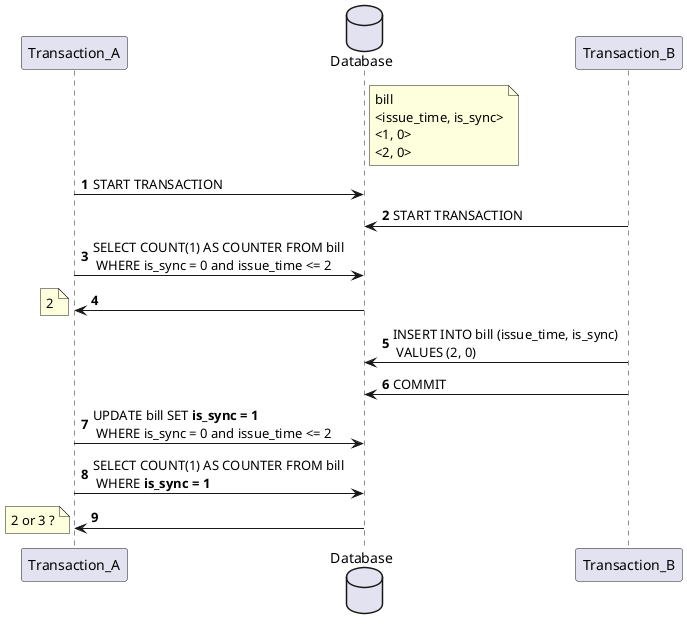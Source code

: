 @startuml
'https://plantuml.com/sequence-diagram

participant Transaction_A as tranA
database Database as DB
participant Transaction_B as tranB

autonumber
note right of DB
bill
<issue_time, is_sync>
<1, 0>
<2, 0>
end note

tranA -> DB : START TRANSACTION
tranB -> DB : START TRANSACTION
tranA -> DB : SELECT COUNT(1) AS COUNTER FROM bill \n WHERE is_sync = 0 and issue_time <= 2
DB -> tranA
note left
2
end note

tranB -> DB : INSERT INTO bill (issue_time, is_sync) \n VALUES (2, 0)
tranB -> DB : COMMIT

tranA -> DB : UPDATE bill SET <b>is_sync = 1 \n WHERE is_sync = 0 and issue_time <= 2
tranA -> DB : SELECT COUNT(1) AS COUNTER FROM bill \n WHERE <b>is_sync = 1
DB -> tranA
note left
2 or 3 ?
end note
@enduml

